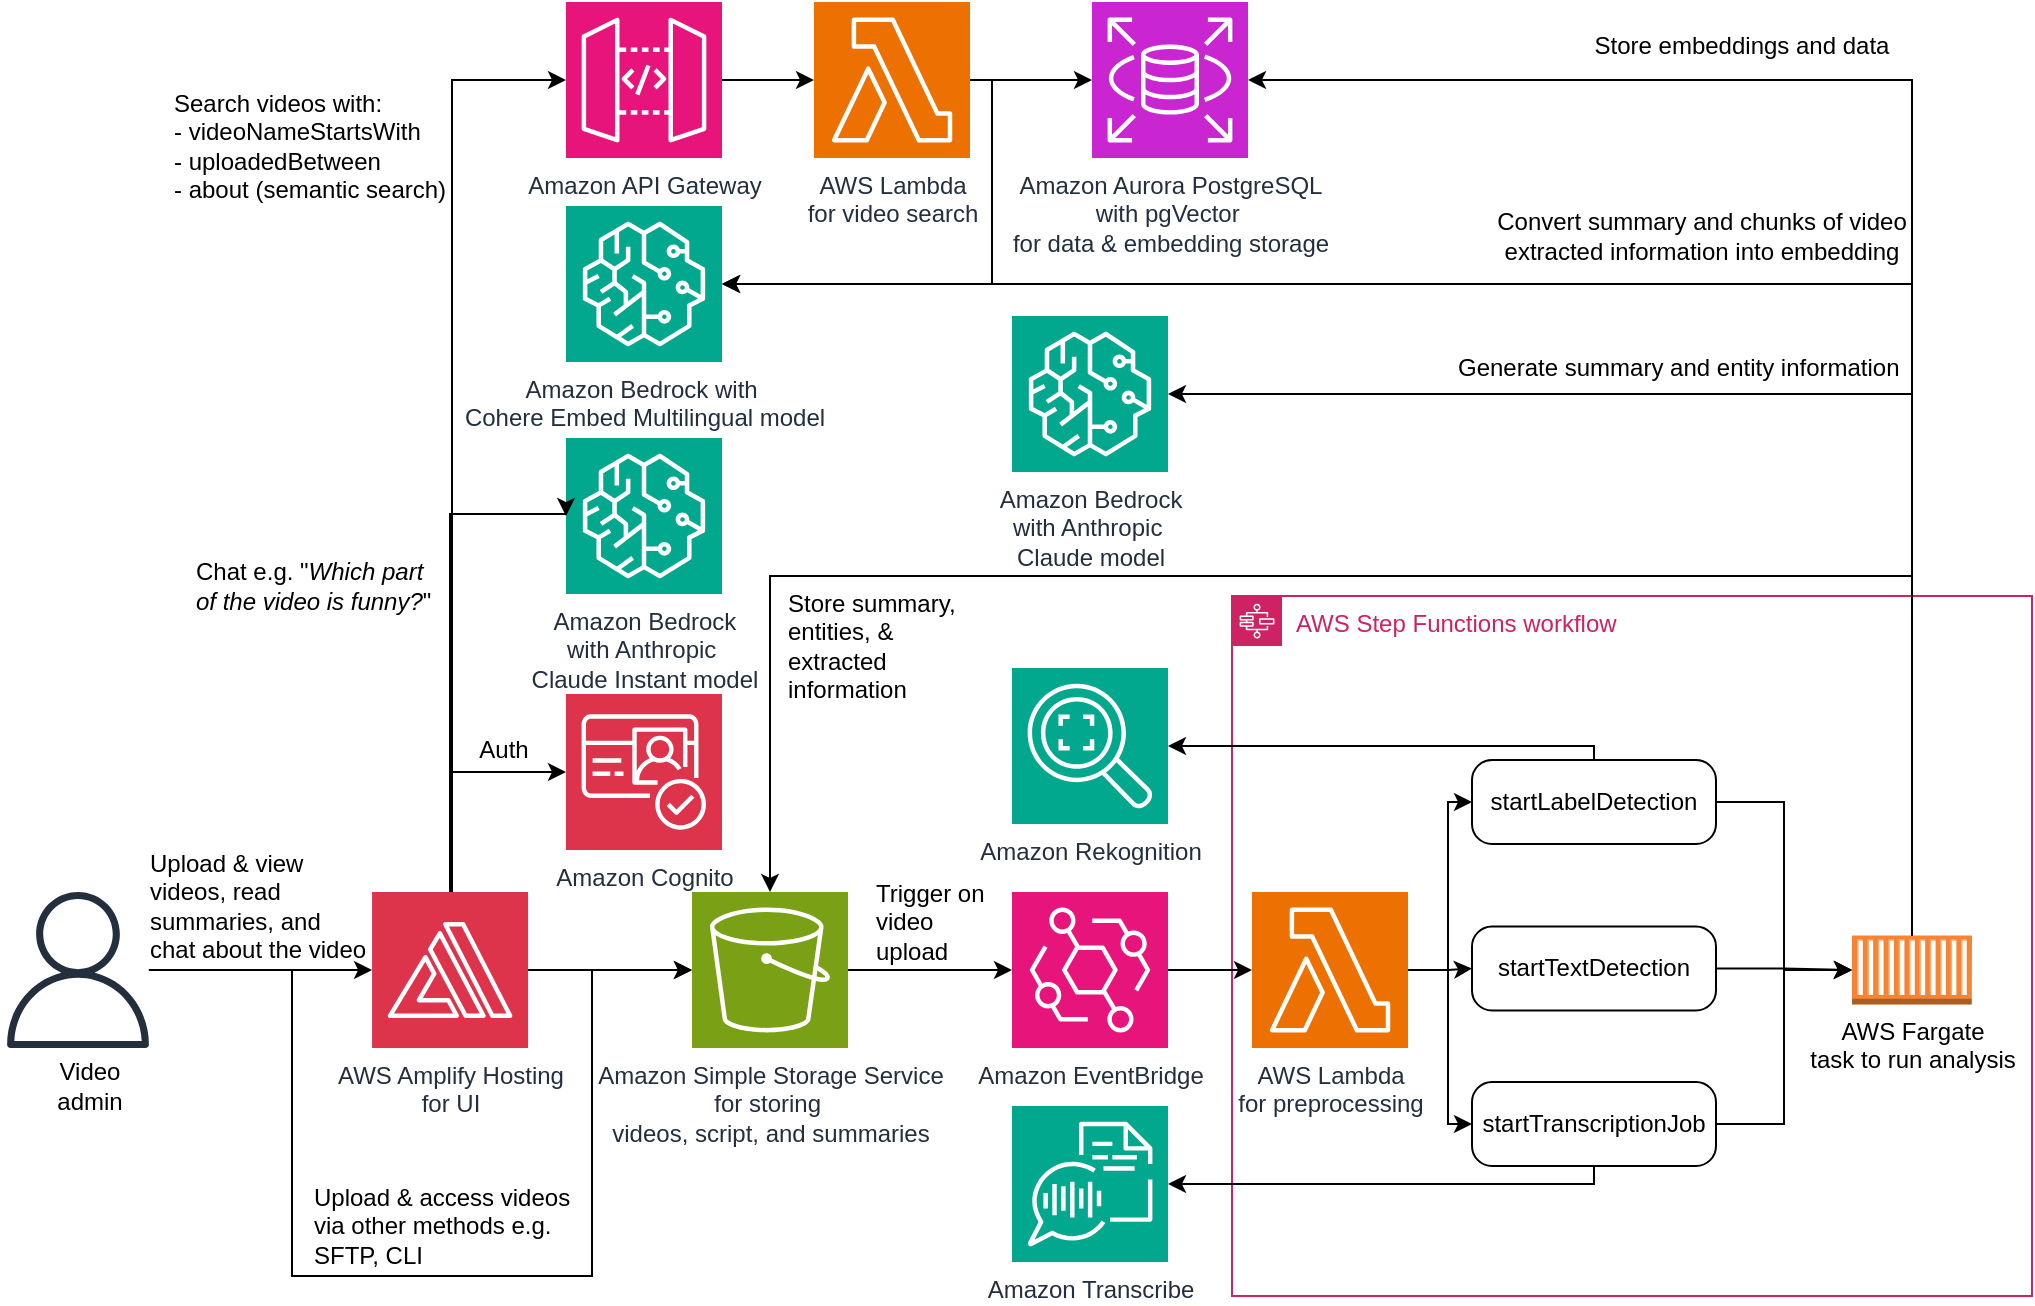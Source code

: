 <mxfile version="21.7.4" type="device">
  <diagram name="Page-1" id="rwKB42pjnMoGIHPFNsBp">
    <mxGraphModel dx="2523" dy="1392" grid="1" gridSize="10" guides="1" tooltips="1" connect="1" arrows="1" fold="1" page="1" pageScale="1" pageWidth="1169" pageHeight="827" math="0" shadow="0">
      <root>
        <mxCell id="0" />
        <mxCell id="1" parent="0" />
        <mxCell id="DDk-xno429yoRDsva6sx-2" value="Amazon Transcribe" style="sketch=0;points=[[0,0,0],[0.25,0,0],[0.5,0,0],[0.75,0,0],[1,0,0],[0,1,0],[0.25,1,0],[0.5,1,0],[0.75,1,0],[1,1,0],[0,0.25,0],[0,0.5,0],[0,0.75,0],[1,0.25,0],[1,0.5,0],[1,0.75,0]];outlineConnect=0;fontColor=#232F3E;fillColor=#01A88D;strokeColor=#ffffff;dashed=0;verticalLabelPosition=bottom;verticalAlign=top;align=center;html=1;fontSize=12;fontStyle=0;aspect=fixed;shape=mxgraph.aws4.resourceIcon;resIcon=mxgraph.aws4.transcribe;" parent="1" vertex="1">
          <mxGeometry x="430" y="405" width="78" height="78" as="geometry" />
        </mxCell>
        <mxCell id="DDk-xno429yoRDsva6sx-3" value="&lt;div&gt;Amazon Simple Storage Service&lt;br&gt;for storing&amp;nbsp;&lt;/div&gt;&lt;div&gt;videos, script, and summaries&lt;br&gt;&lt;/div&gt;" style="sketch=0;points=[[0,0,0],[0.25,0,0],[0.5,0,0],[0.75,0,0],[1,0,0],[0,1,0],[0.25,1,0],[0.5,1,0],[0.75,1,0],[1,1,0],[0,0.25,0],[0,0.5,0],[0,0.75,0],[1,0.25,0],[1,0.5,0],[1,0.75,0]];outlineConnect=0;fontColor=#232F3E;fillColor=#7AA116;strokeColor=#ffffff;dashed=0;verticalLabelPosition=bottom;verticalAlign=top;align=center;html=1;fontSize=12;fontStyle=0;aspect=fixed;shape=mxgraph.aws4.resourceIcon;resIcon=mxgraph.aws4.s3;" parent="1" vertex="1">
          <mxGeometry x="270" y="298" width="78" height="78" as="geometry" />
        </mxCell>
        <mxCell id="DDk-xno429yoRDsva6sx-4" value="Amazon Rekognition" style="sketch=0;points=[[0,0,0],[0.25,0,0],[0.5,0,0],[0.75,0,0],[1,0,0],[0,1,0],[0.25,1,0],[0.5,1,0],[0.75,1,0],[1,1,0],[0,0.25,0],[0,0.5,0],[0,0.75,0],[1,0.25,0],[1,0.5,0],[1,0.75,0]];outlineConnect=0;fontColor=#232F3E;fillColor=#01A88D;strokeColor=#ffffff;dashed=0;verticalLabelPosition=bottom;verticalAlign=top;align=center;html=1;fontSize=12;fontStyle=0;aspect=fixed;shape=mxgraph.aws4.resourceIcon;resIcon=mxgraph.aws4.rekognition_2;" parent="1" vertex="1">
          <mxGeometry x="430" y="186" width="78" height="78" as="geometry" />
        </mxCell>
        <mxCell id="DDk-xno429yoRDsva6sx-5" value="&lt;div&gt;Amazon Bedrock&lt;/div&gt;&lt;div&gt;with Anthropic&amp;nbsp;&lt;/div&gt;&lt;div&gt;Claude Instant model&lt;br&gt;&lt;/div&gt;" style="sketch=0;points=[[0,0,0],[0.25,0,0],[0.5,0,0],[0.75,0,0],[1,0,0],[0,1,0],[0.25,1,0],[0.5,1,0],[0.75,1,0],[1,1,0],[0,0.25,0],[0,0.5,0],[0,0.75,0],[1,0.25,0],[1,0.5,0],[1,0.75,0]];outlineConnect=0;fontColor=#232F3E;fillColor=#01A88D;strokeColor=#ffffff;dashed=0;verticalLabelPosition=bottom;verticalAlign=top;align=center;html=1;fontSize=12;fontStyle=0;aspect=fixed;shape=mxgraph.aws4.resourceIcon;resIcon=mxgraph.aws4.sagemaker;" parent="1" vertex="1">
          <mxGeometry x="207" y="71" width="78" height="78" as="geometry" />
        </mxCell>
        <mxCell id="10H77a8-TWQudCBzGG7n-26" style="edgeStyle=orthogonalEdgeStyle;rounded=0;orthogonalLoop=1;jettySize=auto;html=1;entryX=0;entryY=0.5;entryDx=0;entryDy=0;entryPerimeter=0;" parent="1" source="DDk-xno429yoRDsva6sx-7" target="DDk-xno429yoRDsva6sx-5" edge="1">
          <mxGeometry relative="1" as="geometry">
            <Array as="points">
              <mxPoint x="149" y="109" />
            </Array>
          </mxGeometry>
        </mxCell>
        <mxCell id="10H77a8-TWQudCBzGG7n-39" style="edgeStyle=orthogonalEdgeStyle;rounded=0;orthogonalLoop=1;jettySize=auto;html=1;entryX=0;entryY=0.5;entryDx=0;entryDy=0;entryPerimeter=0;" parent="1" source="DDk-xno429yoRDsva6sx-7" target="DDk-xno429yoRDsva6sx-10" edge="1">
          <mxGeometry relative="1" as="geometry">
            <Array as="points">
              <mxPoint x="150" y="238" />
            </Array>
          </mxGeometry>
        </mxCell>
        <mxCell id="0CJSs1xetkJMjVFmzAFT-11" style="edgeStyle=orthogonalEdgeStyle;rounded=0;orthogonalLoop=1;jettySize=auto;html=1;entryX=0;entryY=0.5;entryDx=0;entryDy=0;entryPerimeter=0;" parent="1" source="DDk-xno429yoRDsva6sx-7" target="0CJSs1xetkJMjVFmzAFT-3" edge="1">
          <mxGeometry relative="1" as="geometry">
            <Array as="points">
              <mxPoint x="150" y="-108" />
            </Array>
          </mxGeometry>
        </mxCell>
        <mxCell id="DDk-xno429yoRDsva6sx-7" value="&lt;div&gt;AWS Amplify Hosting&lt;br&gt;for UI&lt;br&gt;&lt;/div&gt;" style="sketch=0;points=[[0,0,0],[0.25,0,0],[0.5,0,0],[0.75,0,0],[1,0,0],[0,1,0],[0.25,1,0],[0.5,1,0],[0.75,1,0],[1,1,0],[0,0.25,0],[0,0.5,0],[0,0.75,0],[1,0.25,0],[1,0.5,0],[1,0.75,0]];outlineConnect=0;fontColor=#232F3E;fillColor=#DD344C;strokeColor=#ffffff;dashed=0;verticalLabelPosition=bottom;verticalAlign=top;align=center;html=1;fontSize=12;fontStyle=0;aspect=fixed;shape=mxgraph.aws4.resourceIcon;resIcon=mxgraph.aws4.amplify;" parent="1" vertex="1">
          <mxGeometry x="110.03" y="298" width="78" height="78" as="geometry" />
        </mxCell>
        <mxCell id="DDk-xno429yoRDsva6sx-9" value="AWS Step Functions workflow" style="points=[[0,0],[0.25,0],[0.5,0],[0.75,0],[1,0],[1,0.25],[1,0.5],[1,0.75],[1,1],[0.75,1],[0.5,1],[0.25,1],[0,1],[0,0.75],[0,0.5],[0,0.25]];outlineConnect=0;gradientColor=none;html=1;whiteSpace=wrap;fontSize=12;fontStyle=0;container=1;pointerEvents=0;collapsible=0;recursiveResize=0;shape=mxgraph.aws4.group;grIcon=mxgraph.aws4.group_aws_step_functions_workflow;strokeColor=#CD2264;fillColor=none;verticalAlign=top;align=left;spacingLeft=30;fontColor=#CD2264;dashed=0;" parent="1" vertex="1">
          <mxGeometry x="540" y="150" width="400" height="350" as="geometry" />
        </mxCell>
        <mxCell id="0CJSs1xetkJMjVFmzAFT-19" style="edgeStyle=orthogonalEdgeStyle;rounded=0;orthogonalLoop=1;jettySize=auto;html=1;entryX=0;entryY=0.5;entryDx=0;entryDy=0;entryPerimeter=0;" parent="DDk-xno429yoRDsva6sx-9" source="10H77a8-TWQudCBzGG7n-16" target="0CJSs1xetkJMjVFmzAFT-1" edge="1">
          <mxGeometry relative="1" as="geometry" />
        </mxCell>
        <mxCell id="10H77a8-TWQudCBzGG7n-16" value="startLabelDetection" style="points=[[0.25,0,0],[0.5,0,0],[0.75,0,0],[1,0.25,0],[1,0.5,0],[1,0.75,0],[0.75,1,0],[0.5,1,0],[0.25,1,0],[0,0.75,0],[0,0.5,0],[0,0.25,0]];shape=mxgraph.bpmn.task;whiteSpace=wrap;rectStyle=rounded;size=10;html=1;container=1;expand=0;collapsible=0;taskMarker=abstract;" parent="DDk-xno429yoRDsva6sx-9" vertex="1">
          <mxGeometry x="120" y="82" width="122" height="42" as="geometry" />
        </mxCell>
        <mxCell id="0CJSs1xetkJMjVFmzAFT-16" style="edgeStyle=orthogonalEdgeStyle;rounded=0;orthogonalLoop=1;jettySize=auto;html=1;entryX=0;entryY=0.5;entryDx=0;entryDy=0;entryPerimeter=0;" parent="DDk-xno429yoRDsva6sx-9" source="10H77a8-TWQudCBzGG7n-18" target="0CJSs1xetkJMjVFmzAFT-1" edge="1">
          <mxGeometry relative="1" as="geometry" />
        </mxCell>
        <mxCell id="10H77a8-TWQudCBzGG7n-18" value="startTextDetection" style="points=[[0.25,0,0],[0.5,0,0],[0.75,0,0],[1,0.25,0],[1,0.5,0],[1,0.75,0],[0.75,1,0],[0.5,1,0],[0.25,1,0],[0,0.75,0],[0,0.5,0],[0,0.25,0]];shape=mxgraph.bpmn.task;whiteSpace=wrap;rectStyle=rounded;size=10;html=1;container=1;expand=0;collapsible=0;taskMarker=abstract;" parent="DDk-xno429yoRDsva6sx-9" vertex="1">
          <mxGeometry x="120" y="165.25" width="122" height="42" as="geometry" />
        </mxCell>
        <mxCell id="0CJSs1xetkJMjVFmzAFT-20" style="edgeStyle=orthogonalEdgeStyle;rounded=0;orthogonalLoop=1;jettySize=auto;html=1;entryX=0;entryY=0.5;entryDx=0;entryDy=0;entryPerimeter=0;" parent="DDk-xno429yoRDsva6sx-9" source="10H77a8-TWQudCBzGG7n-20" target="0CJSs1xetkJMjVFmzAFT-1" edge="1">
          <mxGeometry relative="1" as="geometry" />
        </mxCell>
        <mxCell id="10H77a8-TWQudCBzGG7n-20" value="startTranscriptionJob" style="points=[[0.25,0,0],[0.5,0,0],[0.75,0,0],[1,0.25,0],[1,0.5,0],[1,0.75,0],[0.75,1,0],[0.5,1,0],[0.25,1,0],[0,0.75,0],[0,0.5,0],[0,0.25,0]];shape=mxgraph.bpmn.task;whiteSpace=wrap;rectStyle=rounded;size=10;html=1;container=1;expand=0;collapsible=0;taskMarker=abstract;" parent="DDk-xno429yoRDsva6sx-9" vertex="1">
          <mxGeometry x="120" y="243" width="122" height="42" as="geometry" />
        </mxCell>
        <mxCell id="0CJSs1xetkJMjVFmzAFT-1" value="&lt;div&gt;AWS Fargate&lt;/div&gt;&lt;div&gt;task to run analysis &lt;br&gt;&lt;/div&gt;" style="outlineConnect=0;dashed=0;verticalLabelPosition=bottom;verticalAlign=top;align=center;html=1;shape=mxgraph.aws3.ec2_compute_container;fillColor=#F58534;gradientColor=none;" parent="DDk-xno429yoRDsva6sx-9" vertex="1">
          <mxGeometry x="310" y="169.75" width="60" height="34.5" as="geometry" />
        </mxCell>
        <mxCell id="0CJSs1xetkJMjVFmzAFT-15" style="edgeStyle=orthogonalEdgeStyle;rounded=0;orthogonalLoop=1;jettySize=auto;html=1;" parent="DDk-xno429yoRDsva6sx-9" source="0CJSs1xetkJMjVFmzAFT-14" target="10H77a8-TWQudCBzGG7n-18" edge="1">
          <mxGeometry relative="1" as="geometry" />
        </mxCell>
        <mxCell id="0CJSs1xetkJMjVFmzAFT-35" style="edgeStyle=orthogonalEdgeStyle;rounded=0;orthogonalLoop=1;jettySize=auto;html=1;entryX=0;entryY=0.5;entryDx=0;entryDy=0;entryPerimeter=0;" parent="DDk-xno429yoRDsva6sx-9" source="0CJSs1xetkJMjVFmzAFT-14" target="10H77a8-TWQudCBzGG7n-20" edge="1">
          <mxGeometry relative="1" as="geometry">
            <Array as="points">
              <mxPoint x="108" y="187" />
              <mxPoint x="108" y="264" />
            </Array>
          </mxGeometry>
        </mxCell>
        <mxCell id="0CJSs1xetkJMjVFmzAFT-36" style="edgeStyle=orthogonalEdgeStyle;rounded=0;orthogonalLoop=1;jettySize=auto;html=1;entryX=0;entryY=0.5;entryDx=0;entryDy=0;entryPerimeter=0;" parent="DDk-xno429yoRDsva6sx-9" source="0CJSs1xetkJMjVFmzAFT-14" target="10H77a8-TWQudCBzGG7n-16" edge="1">
          <mxGeometry relative="1" as="geometry">
            <Array as="points">
              <mxPoint x="108" y="187" />
              <mxPoint x="108" y="103" />
            </Array>
          </mxGeometry>
        </mxCell>
        <mxCell id="0CJSs1xetkJMjVFmzAFT-14" value="&lt;div&gt;AWS Lambda&lt;/div&gt;&lt;div&gt;for preprocessing&lt;br&gt;&lt;/div&gt;" style="sketch=0;points=[[0,0,0],[0.25,0,0],[0.5,0,0],[0.75,0,0],[1,0,0],[0,1,0],[0.25,1,0],[0.5,1,0],[0.75,1,0],[1,1,0],[0,0.25,0],[0,0.5,0],[0,0.75,0],[1,0.25,0],[1,0.5,0],[1,0.75,0]];outlineConnect=0;fontColor=#232F3E;fillColor=#ED7100;strokeColor=#ffffff;dashed=0;verticalLabelPosition=bottom;verticalAlign=top;align=center;html=1;fontSize=12;fontStyle=0;aspect=fixed;shape=mxgraph.aws4.resourceIcon;resIcon=mxgraph.aws4.lambda;" parent="DDk-xno429yoRDsva6sx-9" vertex="1">
          <mxGeometry x="10" y="148" width="78" height="78" as="geometry" />
        </mxCell>
        <mxCell id="DDk-xno429yoRDsva6sx-10" value="Amazon Cognito" style="sketch=0;points=[[0,0,0],[0.25,0,0],[0.5,0,0],[0.75,0,0],[1,0,0],[0,1,0],[0.25,1,0],[0.5,1,0],[0.75,1,0],[1,1,0],[0,0.25,0],[0,0.5,0],[0,0.75,0],[1,0.25,0],[1,0.5,0],[1,0.75,0]];outlineConnect=0;fontColor=#232F3E;fillColor=#DD344C;strokeColor=#ffffff;dashed=0;verticalLabelPosition=bottom;verticalAlign=top;align=center;html=1;fontSize=12;fontStyle=0;aspect=fixed;shape=mxgraph.aws4.resourceIcon;resIcon=mxgraph.aws4.cognito;" parent="1" vertex="1">
          <mxGeometry x="207" y="199" width="78" height="78" as="geometry" />
        </mxCell>
        <mxCell id="10H77a8-TWQudCBzGG7n-12" style="edgeStyle=orthogonalEdgeStyle;rounded=0;orthogonalLoop=1;jettySize=auto;html=1;entryX=0;entryY=0.5;entryDx=0;entryDy=0;entryPerimeter=0;" parent="1" source="DDk-xno429yoRDsva6sx-12" target="0CJSs1xetkJMjVFmzAFT-14" edge="1">
          <mxGeometry relative="1" as="geometry">
            <Array as="points" />
          </mxGeometry>
        </mxCell>
        <mxCell id="DDk-xno429yoRDsva6sx-12" value="Amazon EventBridge" style="sketch=0;points=[[0,0,0],[0.25,0,0],[0.5,0,0],[0.75,0,0],[1,0,0],[0,1,0],[0.25,1,0],[0.5,1,0],[0.75,1,0],[1,1,0],[0,0.25,0],[0,0.5,0],[0,0.75,0],[1,0.25,0],[1,0.5,0],[1,0.75,0]];outlineConnect=0;fontColor=#232F3E;fillColor=#E7157B;strokeColor=#ffffff;dashed=0;verticalLabelPosition=bottom;verticalAlign=top;align=center;html=1;fontSize=12;fontStyle=0;aspect=fixed;shape=mxgraph.aws4.resourceIcon;resIcon=mxgraph.aws4.eventbridge;" parent="1" vertex="1">
          <mxGeometry x="430" y="298" width="78" height="78" as="geometry" />
        </mxCell>
        <mxCell id="DDk-xno429yoRDsva6sx-23" style="edgeStyle=orthogonalEdgeStyle;rounded=0;orthogonalLoop=1;jettySize=auto;html=1;exitX=1;exitY=0.5;exitDx=0;exitDy=0;exitPerimeter=0;entryX=0;entryY=0.5;entryDx=0;entryDy=0;entryPerimeter=0;" parent="1" edge="1">
          <mxGeometry relative="1" as="geometry">
            <mxPoint x="358" y="119" as="targetPoint" />
          </mxGeometry>
        </mxCell>
        <mxCell id="DDk-xno429yoRDsva6sx-25" style="edgeStyle=orthogonalEdgeStyle;rounded=0;orthogonalLoop=1;jettySize=auto;html=1;exitX=1;exitY=0.5;exitDx=0;exitDy=0;exitPerimeter=0;entryX=0;entryY=0.5;entryDx=0;entryDy=0;entryPerimeter=0;" parent="1" source="DDk-xno429yoRDsva6sx-7" target="DDk-xno429yoRDsva6sx-3" edge="1">
          <mxGeometry relative="1" as="geometry">
            <mxPoint x="358.0" y="399" as="targetPoint" />
          </mxGeometry>
        </mxCell>
        <mxCell id="DDk-xno429yoRDsva6sx-35" style="edgeStyle=orthogonalEdgeStyle;rounded=0;orthogonalLoop=1;jettySize=auto;html=1;exitX=1;exitY=0.5;exitDx=0;exitDy=0;exitPerimeter=0;entryX=0;entryY=0.5;entryDx=0;entryDy=0;entryPerimeter=0;" parent="1" source="DDk-xno429yoRDsva6sx-3" target="DDk-xno429yoRDsva6sx-12" edge="1">
          <mxGeometry relative="1" as="geometry" />
        </mxCell>
        <mxCell id="10H77a8-TWQudCBzGG7n-3" style="edgeStyle=orthogonalEdgeStyle;rounded=0;orthogonalLoop=1;jettySize=auto;html=1;entryX=0;entryY=0.5;entryDx=0;entryDy=0;entryPerimeter=0;" parent="1" source="10H77a8-TWQudCBzGG7n-1" target="DDk-xno429yoRDsva6sx-7" edge="1">
          <mxGeometry relative="1" as="geometry">
            <mxPoint x="68.03" y="370" as="targetPoint" />
          </mxGeometry>
        </mxCell>
        <mxCell id="10H77a8-TWQudCBzGG7n-7" style="edgeStyle=orthogonalEdgeStyle;rounded=0;orthogonalLoop=1;jettySize=auto;html=1;entryX=0;entryY=0.5;entryDx=0;entryDy=0;entryPerimeter=0;" parent="1" source="10H77a8-TWQudCBzGG7n-1" target="DDk-xno429yoRDsva6sx-3" edge="1">
          <mxGeometry relative="1" as="geometry">
            <Array as="points">
              <mxPoint x="70" y="337" />
              <mxPoint x="70" y="490" />
              <mxPoint x="220" y="490" />
              <mxPoint x="220" y="337" />
            </Array>
          </mxGeometry>
        </mxCell>
        <mxCell id="10H77a8-TWQudCBzGG7n-1" value="" style="sketch=0;outlineConnect=0;fontColor=#232F3E;gradientColor=none;fillColor=#232F3D;strokeColor=none;dashed=0;verticalLabelPosition=bottom;verticalAlign=top;align=center;html=1;fontSize=12;fontStyle=0;aspect=fixed;pointerEvents=1;shape=mxgraph.aws4.user;" parent="1" vertex="1">
          <mxGeometry x="-76" y="298" width="78" height="78" as="geometry" />
        </mxCell>
        <mxCell id="10H77a8-TWQudCBzGG7n-2" value="Video admin" style="text;html=1;strokeColor=none;fillColor=none;align=center;verticalAlign=middle;whiteSpace=wrap;rounded=0;" parent="1" vertex="1">
          <mxGeometry x="-61" y="380" width="60" height="30" as="geometry" />
        </mxCell>
        <mxCell id="10H77a8-TWQudCBzGG7n-4" value="&lt;div align=&quot;left&quot;&gt;Upload &amp;amp; view videos, read summaries, and chat about the video&lt;br&gt;&lt;/div&gt;" style="text;html=1;strokeColor=none;fillColor=none;align=left;verticalAlign=middle;whiteSpace=wrap;rounded=0;" parent="1" vertex="1">
          <mxGeometry x="-3" y="290" width="112" height="30" as="geometry" />
        </mxCell>
        <mxCell id="10H77a8-TWQudCBzGG7n-8" value="&lt;div align=&quot;left&quot;&gt;Upload &amp;amp; access videos via other methods e.g. SFTP, CLI&lt;br&gt;&lt;/div&gt;" style="text;html=1;strokeColor=none;fillColor=none;align=left;verticalAlign=middle;whiteSpace=wrap;rounded=0;" parent="1" vertex="1">
          <mxGeometry x="79.03" y="450" width="140" height="30" as="geometry" />
        </mxCell>
        <mxCell id="10H77a8-TWQudCBzGG7n-9" value="Auth" style="text;html=1;strokeColor=none;fillColor=none;align=center;verticalAlign=middle;whiteSpace=wrap;rounded=0;" parent="1" vertex="1">
          <mxGeometry x="146" y="212" width="60" height="30" as="geometry" />
        </mxCell>
        <mxCell id="10H77a8-TWQudCBzGG7n-10" value="&lt;div align=&quot;left&quot;&gt;Trigger on video upload&lt;/div&gt;" style="text;html=1;strokeColor=none;fillColor=none;align=left;verticalAlign=middle;whiteSpace=wrap;rounded=0;" parent="1" vertex="1">
          <mxGeometry x="360" y="298" width="60" height="30" as="geometry" />
        </mxCell>
        <mxCell id="10H77a8-TWQudCBzGG7n-22" style="edgeStyle=orthogonalEdgeStyle;rounded=0;orthogonalLoop=1;jettySize=auto;html=1;entryX=1;entryY=0.5;entryDx=0;entryDy=0;entryPerimeter=0;" parent="1" source="0CJSs1xetkJMjVFmzAFT-1" target="8AMggAb0-9MPvf2A1IFq-4" edge="1">
          <mxGeometry relative="1" as="geometry">
            <Array as="points">
              <mxPoint x="880" y="49" />
            </Array>
            <mxPoint x="760" y="330" as="sourcePoint" />
            <mxPoint x="285" y="110" as="targetPoint" />
          </mxGeometry>
        </mxCell>
        <mxCell id="10H77a8-TWQudCBzGG7n-27" value="Chat e.g. &quot;&lt;i&gt;Which part of the video is funny?&lt;/i&gt;&quot;" style="text;html=1;strokeColor=none;fillColor=none;align=left;verticalAlign=middle;whiteSpace=wrap;rounded=0;" parent="1" vertex="1">
          <mxGeometry x="20" y="130" width="126" height="30" as="geometry" />
        </mxCell>
        <mxCell id="10H77a8-TWQudCBzGG7n-28" value="&lt;div align=&quot;left&quot;&gt;Generate summary and entity information&lt;br&gt;&lt;/div&gt;" style="text;html=1;strokeColor=none;fillColor=none;align=left;verticalAlign=middle;whiteSpace=wrap;rounded=0;" parent="1" vertex="1">
          <mxGeometry x="651" y="21" width="230" height="30" as="geometry" />
        </mxCell>
        <mxCell id="10H77a8-TWQudCBzGG7n-38" style="edgeStyle=orthogonalEdgeStyle;rounded=0;orthogonalLoop=1;jettySize=auto;html=1;entryX=0.5;entryY=0;entryDx=0;entryDy=0;entryPerimeter=0;exitX=0.5;exitY=0;exitDx=0;exitDy=0;exitPerimeter=0;" parent="1" source="0CJSs1xetkJMjVFmzAFT-1" target="DDk-xno429yoRDsva6sx-3" edge="1">
          <mxGeometry relative="1" as="geometry">
            <Array as="points">
              <mxPoint x="880" y="140" />
              <mxPoint x="309" y="140" />
            </Array>
            <mxPoint x="755" y="310" as="sourcePoint" />
          </mxGeometry>
        </mxCell>
        <mxCell id="10H77a8-TWQudCBzGG7n-40" value="&lt;div align=&quot;left&quot;&gt;Store summary, entities, &amp;amp; extracted information&lt;/div&gt;" style="text;html=1;strokeColor=none;fillColor=none;align=left;verticalAlign=middle;whiteSpace=wrap;rounded=0;" parent="1" vertex="1">
          <mxGeometry x="316" y="160" width="100" height="30" as="geometry" />
        </mxCell>
        <mxCell id="0CJSs1xetkJMjVFmzAFT-7" style="edgeStyle=orthogonalEdgeStyle;rounded=0;orthogonalLoop=1;jettySize=auto;html=1;entryX=1;entryY=0.5;entryDx=0;entryDy=0;entryPerimeter=0;" parent="1" source="0CJSs1xetkJMjVFmzAFT-1" target="0CJSs1xetkJMjVFmzAFT-6" edge="1">
          <mxGeometry relative="1" as="geometry">
            <Array as="points">
              <mxPoint x="880" y="-108" />
            </Array>
          </mxGeometry>
        </mxCell>
        <mxCell id="0CJSs1xetkJMjVFmzAFT-10" style="edgeStyle=orthogonalEdgeStyle;rounded=0;orthogonalLoop=1;jettySize=auto;html=1;" parent="1" source="0CJSs1xetkJMjVFmzAFT-3" target="0CJSs1xetkJMjVFmzAFT-4" edge="1">
          <mxGeometry relative="1" as="geometry" />
        </mxCell>
        <mxCell id="0CJSs1xetkJMjVFmzAFT-3" value="Amazon API Gateway" style="sketch=0;points=[[0,0,0],[0.25,0,0],[0.5,0,0],[0.75,0,0],[1,0,0],[0,1,0],[0.25,1,0],[0.5,1,0],[0.75,1,0],[1,1,0],[0,0.25,0],[0,0.5,0],[0,0.75,0],[1,0.25,0],[1,0.5,0],[1,0.75,0]];outlineConnect=0;fontColor=#232F3E;fillColor=#E7157B;strokeColor=#ffffff;dashed=0;verticalLabelPosition=bottom;verticalAlign=top;align=center;html=1;fontSize=12;fontStyle=0;aspect=fixed;shape=mxgraph.aws4.resourceIcon;resIcon=mxgraph.aws4.api_gateway;" parent="1" vertex="1">
          <mxGeometry x="207" y="-147" width="78" height="78" as="geometry" />
        </mxCell>
        <mxCell id="0CJSs1xetkJMjVFmzAFT-9" style="edgeStyle=orthogonalEdgeStyle;rounded=0;orthogonalLoop=1;jettySize=auto;html=1;entryX=0;entryY=0.5;entryDx=0;entryDy=0;entryPerimeter=0;" parent="1" source="0CJSs1xetkJMjVFmzAFT-4" target="0CJSs1xetkJMjVFmzAFT-6" edge="1">
          <mxGeometry relative="1" as="geometry" />
        </mxCell>
        <mxCell id="0CJSs1xetkJMjVFmzAFT-30" style="edgeStyle=orthogonalEdgeStyle;rounded=0;orthogonalLoop=1;jettySize=auto;html=1;entryX=1;entryY=0.5;entryDx=0;entryDy=0;entryPerimeter=0;" parent="1" source="0CJSs1xetkJMjVFmzAFT-4" target="0CJSs1xetkJMjVFmzAFT-13" edge="1">
          <mxGeometry relative="1" as="geometry">
            <Array as="points">
              <mxPoint x="420" y="-108" />
              <mxPoint x="420" y="-6" />
            </Array>
          </mxGeometry>
        </mxCell>
        <mxCell id="0CJSs1xetkJMjVFmzAFT-4" value="&lt;div&gt;AWS Lambda&lt;/div&gt;&lt;div&gt;for video search&lt;br&gt;&lt;/div&gt;" style="sketch=0;points=[[0,0,0],[0.25,0,0],[0.5,0,0],[0.75,0,0],[1,0,0],[0,1,0],[0.25,1,0],[0.5,1,0],[0.75,1,0],[1,1,0],[0,0.25,0],[0,0.5,0],[0,0.75,0],[1,0.25,0],[1,0.5,0],[1,0.75,0]];outlineConnect=0;fontColor=#232F3E;fillColor=#ED7100;strokeColor=#ffffff;dashed=0;verticalLabelPosition=bottom;verticalAlign=top;align=center;html=1;fontSize=12;fontStyle=0;aspect=fixed;shape=mxgraph.aws4.resourceIcon;resIcon=mxgraph.aws4.lambda;" parent="1" vertex="1">
          <mxGeometry x="331" y="-147" width="78" height="78" as="geometry" />
        </mxCell>
        <mxCell id="0CJSs1xetkJMjVFmzAFT-6" value="&lt;div&gt;Amazon Aurora PostgreSQL&lt;/div&gt;&lt;div&gt;with pgVector&amp;nbsp;&lt;/div&gt;&lt;div&gt;for data &amp;amp; embedding storage&lt;br&gt;&lt;/div&gt;" style="sketch=0;points=[[0,0,0],[0.25,0,0],[0.5,0,0],[0.75,0,0],[1,0,0],[0,1,0],[0.25,1,0],[0.5,1,0],[0.75,1,0],[1,1,0],[0,0.25,0],[0,0.5,0],[0,0.75,0],[1,0.25,0],[1,0.5,0],[1,0.75,0]];outlineConnect=0;fontColor=#232F3E;fillColor=#C925D1;strokeColor=#ffffff;dashed=0;verticalLabelPosition=bottom;verticalAlign=top;align=center;html=1;fontSize=12;fontStyle=0;aspect=fixed;shape=mxgraph.aws4.resourceIcon;resIcon=mxgraph.aws4.rds;" parent="1" vertex="1">
          <mxGeometry x="470" y="-147" width="78" height="78" as="geometry" />
        </mxCell>
        <mxCell id="0CJSs1xetkJMjVFmzAFT-8" value="Store embeddings and data" style="text;html=1;strokeColor=none;fillColor=none;align=center;verticalAlign=middle;whiteSpace=wrap;rounded=0;" parent="1" vertex="1">
          <mxGeometry x="720" y="-140" width="150" height="30" as="geometry" />
        </mxCell>
        <mxCell id="0CJSs1xetkJMjVFmzAFT-12" value="&lt;div align=&quot;left&quot;&gt;Search videos with:&lt;br&gt;- videoNameStartsWith&lt;br&gt;&lt;/div&gt;&lt;div align=&quot;left&quot;&gt;- uploadedBetween&lt;br&gt;&lt;/div&gt;&lt;div align=&quot;left&quot;&gt;- about (semantic search)&lt;br&gt;&lt;/div&gt;" style="text;html=1;strokeColor=none;fillColor=none;align=left;verticalAlign=middle;whiteSpace=wrap;rounded=0;" parent="1" vertex="1">
          <mxGeometry x="9" y="-90" width="160" height="30" as="geometry" />
        </mxCell>
        <mxCell id="0CJSs1xetkJMjVFmzAFT-13" value="&lt;div&gt;Amazon Bedrock with&amp;nbsp;&lt;/div&gt;&lt;div&gt;Cohere Embed Multilingual model&lt;br&gt;&lt;/div&gt;" style="sketch=0;points=[[0,0,0],[0.25,0,0],[0.5,0,0],[0.75,0,0],[1,0,0],[0,1,0],[0.25,1,0],[0.5,1,0],[0.75,1,0],[1,1,0],[0,0.25,0],[0,0.5,0],[0,0.75,0],[1,0.25,0],[1,0.5,0],[1,0.75,0]];outlineConnect=0;fontColor=#232F3E;fillColor=#01A88D;strokeColor=#ffffff;dashed=0;verticalLabelPosition=bottom;verticalAlign=top;align=center;html=1;fontSize=12;fontStyle=0;aspect=fixed;shape=mxgraph.aws4.resourceIcon;resIcon=mxgraph.aws4.sagemaker;" parent="1" vertex="1">
          <mxGeometry x="207" y="-45" width="78" height="78" as="geometry" />
        </mxCell>
        <mxCell id="0CJSs1xetkJMjVFmzAFT-17" style="edgeStyle=orthogonalEdgeStyle;rounded=0;orthogonalLoop=1;jettySize=auto;html=1;exitX=0.5;exitY=0;exitDx=0;exitDy=0;exitPerimeter=0;" parent="1" edge="1">
          <mxGeometry relative="1" as="geometry">
            <mxPoint x="721" y="232" as="sourcePoint" />
            <mxPoint x="508" y="225" as="targetPoint" />
            <Array as="points">
              <mxPoint x="721" y="225" />
            </Array>
          </mxGeometry>
        </mxCell>
        <mxCell id="0CJSs1xetkJMjVFmzAFT-23" style="edgeStyle=orthogonalEdgeStyle;rounded=0;orthogonalLoop=1;jettySize=auto;html=1;entryX=1;entryY=0.5;entryDx=0;entryDy=0;entryPerimeter=0;" parent="1" source="0CJSs1xetkJMjVFmzAFT-1" target="0CJSs1xetkJMjVFmzAFT-13" edge="1">
          <mxGeometry relative="1" as="geometry">
            <Array as="points">
              <mxPoint x="880" y="-6" />
            </Array>
          </mxGeometry>
        </mxCell>
        <mxCell id="0CJSs1xetkJMjVFmzAFT-26" value="Convert summary and chunks of video extracted information into embedding" style="text;html=1;strokeColor=none;fillColor=none;align=center;verticalAlign=middle;whiteSpace=wrap;rounded=0;" parent="1" vertex="1">
          <mxGeometry x="660" y="-45" width="230" height="30" as="geometry" />
        </mxCell>
        <mxCell id="0CJSs1xetkJMjVFmzAFT-34" style="edgeStyle=orthogonalEdgeStyle;rounded=0;orthogonalLoop=1;jettySize=auto;html=1;entryX=1;entryY=0.5;entryDx=0;entryDy=0;entryPerimeter=0;" parent="1" source="10H77a8-TWQudCBzGG7n-20" target="DDk-xno429yoRDsva6sx-2" edge="1">
          <mxGeometry relative="1" as="geometry">
            <Array as="points">
              <mxPoint x="721" y="444" />
            </Array>
          </mxGeometry>
        </mxCell>
        <mxCell id="8AMggAb0-9MPvf2A1IFq-4" value="&lt;div&gt;Amazon Bedrock&lt;/div&gt;&lt;div&gt;with Anthropic&amp;nbsp;&lt;/div&gt;&lt;div&gt;Claude model&lt;br&gt;&lt;/div&gt;" style="sketch=0;points=[[0,0,0],[0.25,0,0],[0.5,0,0],[0.75,0,0],[1,0,0],[0,1,0],[0.25,1,0],[0.5,1,0],[0.75,1,0],[1,1,0],[0,0.25,0],[0,0.5,0],[0,0.75,0],[1,0.25,0],[1,0.5,0],[1,0.75,0]];outlineConnect=0;fontColor=#232F3E;fillColor=#01A88D;strokeColor=#ffffff;dashed=0;verticalLabelPosition=bottom;verticalAlign=top;align=center;html=1;fontSize=12;fontStyle=0;aspect=fixed;shape=mxgraph.aws4.resourceIcon;resIcon=mxgraph.aws4.sagemaker;" vertex="1" parent="1">
          <mxGeometry x="430" y="10" width="78" height="78" as="geometry" />
        </mxCell>
      </root>
    </mxGraphModel>
  </diagram>
</mxfile>
